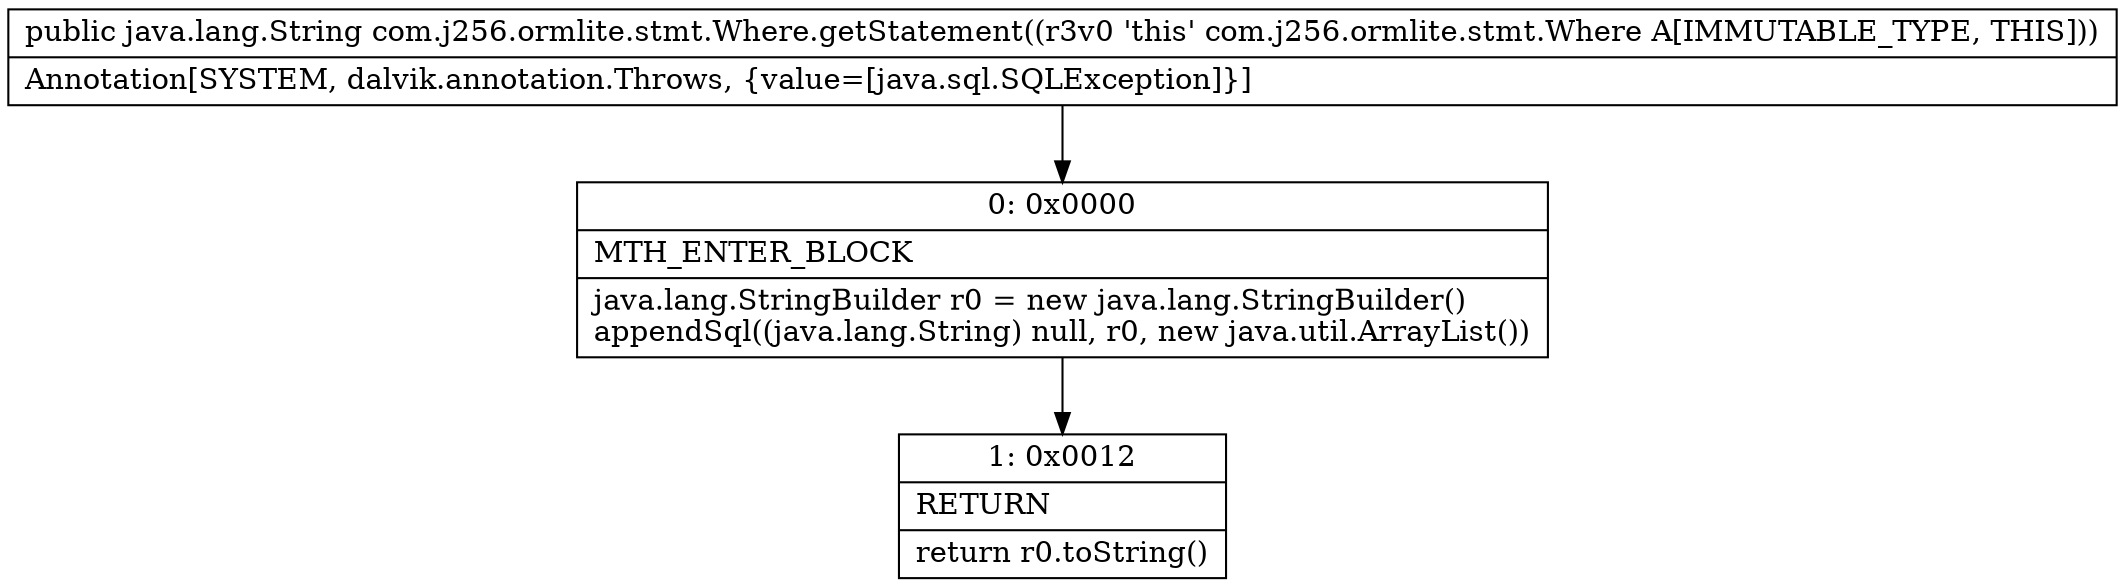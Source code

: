 digraph "CFG forcom.j256.ormlite.stmt.Where.getStatement()Ljava\/lang\/String;" {
Node_0 [shape=record,label="{0\:\ 0x0000|MTH_ENTER_BLOCK\l|java.lang.StringBuilder r0 = new java.lang.StringBuilder()\lappendSql((java.lang.String) null, r0, new java.util.ArrayList())\l}"];
Node_1 [shape=record,label="{1\:\ 0x0012|RETURN\l|return r0.toString()\l}"];
MethodNode[shape=record,label="{public java.lang.String com.j256.ormlite.stmt.Where.getStatement((r3v0 'this' com.j256.ormlite.stmt.Where A[IMMUTABLE_TYPE, THIS]))  | Annotation[SYSTEM, dalvik.annotation.Throws, \{value=[java.sql.SQLException]\}]\l}"];
MethodNode -> Node_0;
Node_0 -> Node_1;
}

